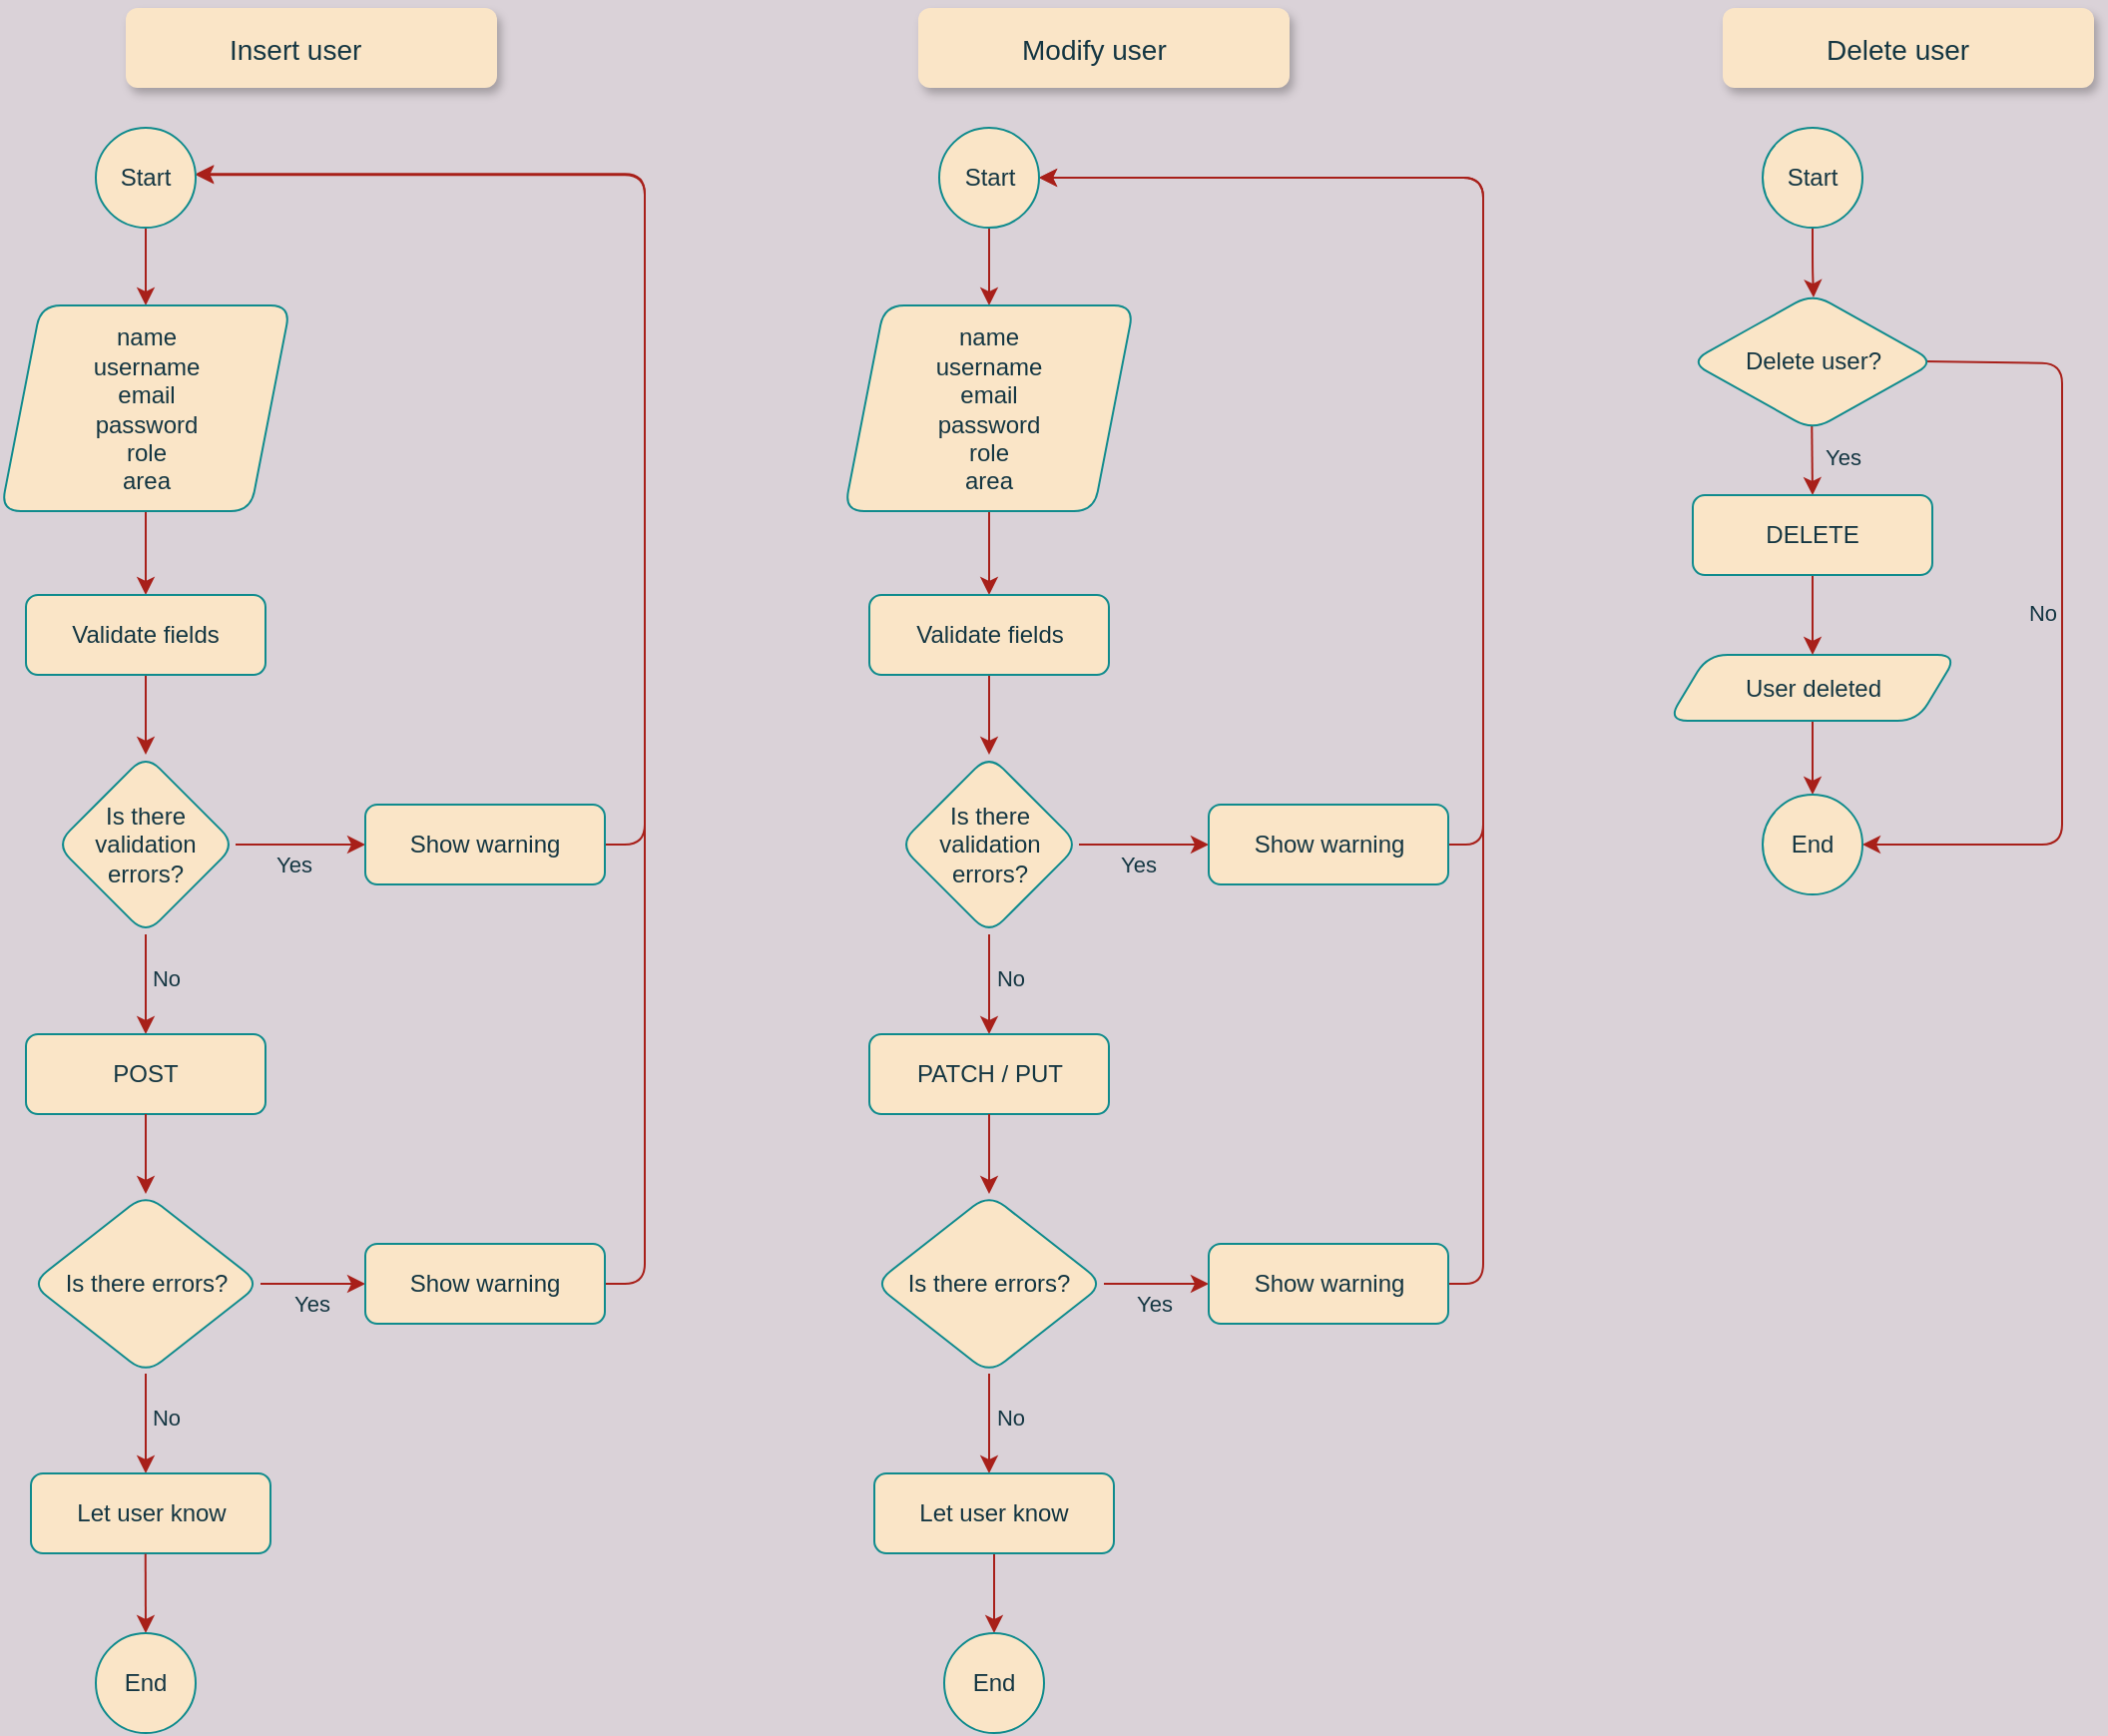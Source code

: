 <mxfile version="19.0.0" type="github">
  <diagram id="C5RBs43oDa-KdzZeNtuy" name="Page-1">
    <mxGraphModel dx="1718" dy="943" grid="0" gridSize="10" guides="1" tooltips="1" connect="1" arrows="1" fold="1" page="1" pageScale="1" pageWidth="1600" pageHeight="900" background="#DAD2D8" math="0" shadow="0">
      <root>
        <mxCell id="WIyWlLk6GJQsqaUBKTNV-0" />
        <mxCell id="WIyWlLk6GJQsqaUBKTNV-1" parent="WIyWlLk6GJQsqaUBKTNV-0" />
        <mxCell id="itAia5LglRaTX7GxaOuC-0" style="edgeStyle=orthogonalEdgeStyle;rounded=1;sketch=0;orthogonalLoop=1;jettySize=auto;html=1;exitX=0.5;exitY=1;exitDx=0;exitDy=0;entryX=0.5;entryY=0;entryDx=0;entryDy=0;fontColor=#143642;strokeColor=#A8201A;fillColor=#FAE5C7;labelBackgroundColor=#DAD2D8;" edge="1" parent="WIyWlLk6GJQsqaUBKTNV-1" source="itAia5LglRaTX7GxaOuC-50" target="itAia5LglRaTX7GxaOuC-3">
          <mxGeometry relative="1" as="geometry">
            <mxPoint x="110" y="136" as="sourcePoint" />
          </mxGeometry>
        </mxCell>
        <mxCell id="itAia5LglRaTX7GxaOuC-1" value="Insert user" style="fillColor=#FAE5C7;strokeColor=none;shadow=1;fontSize=14;align=left;spacingLeft=50;fontColor=#143642;rounded=1;sketch=0;" vertex="1" parent="WIyWlLk6GJQsqaUBKTNV-1">
          <mxGeometry x="100" y="26" width="186" height="40" as="geometry" />
        </mxCell>
        <mxCell id="itAia5LglRaTX7GxaOuC-2" value="" style="edgeStyle=orthogonalEdgeStyle;rounded=1;sketch=0;orthogonalLoop=1;jettySize=auto;html=1;fontColor=#143642;strokeColor=#A8201A;fillColor=#FAE5C7;labelBackgroundColor=#DAD2D8;" edge="1" parent="WIyWlLk6GJQsqaUBKTNV-1" source="itAia5LglRaTX7GxaOuC-3" target="itAia5LglRaTX7GxaOuC-5">
          <mxGeometry relative="1" as="geometry" />
        </mxCell>
        <mxCell id="itAia5LglRaTX7GxaOuC-3" value="&lt;div&gt;name&lt;/div&gt;&lt;div&gt;username&lt;/div&gt;&lt;div&gt;email&lt;/div&gt;&lt;div&gt;password&lt;/div&gt;&lt;div&gt;role&lt;/div&gt;&lt;div&gt;area&lt;br&gt;&lt;/div&gt;" style="shape=parallelogram;perimeter=parallelogramPerimeter;whiteSpace=wrap;html=1;fixedSize=1;rounded=1;sketch=0;fontColor=#143642;strokeColor=#0F8B8D;fillColor=#FAE5C7;" vertex="1" parent="WIyWlLk6GJQsqaUBKTNV-1">
          <mxGeometry x="37.5" y="175" width="145" height="103" as="geometry" />
        </mxCell>
        <mxCell id="itAia5LglRaTX7GxaOuC-4" value="" style="edgeStyle=orthogonalEdgeStyle;rounded=1;sketch=0;orthogonalLoop=1;jettySize=auto;html=1;fontColor=#143642;strokeColor=#A8201A;fillColor=#FAE5C7;labelBackgroundColor=#DAD2D8;" edge="1" parent="WIyWlLk6GJQsqaUBKTNV-1" source="itAia5LglRaTX7GxaOuC-5" target="itAia5LglRaTX7GxaOuC-10">
          <mxGeometry relative="1" as="geometry" />
        </mxCell>
        <mxCell id="itAia5LglRaTX7GxaOuC-5" value="Validate fields" style="whiteSpace=wrap;html=1;fillColor=#FAE5C7;strokeColor=#0F8B8D;fontColor=#143642;rounded=1;sketch=0;" vertex="1" parent="WIyWlLk6GJQsqaUBKTNV-1">
          <mxGeometry x="50" y="320" width="120" height="40" as="geometry" />
        </mxCell>
        <mxCell id="itAia5LglRaTX7GxaOuC-6" value="" style="edgeStyle=orthogonalEdgeStyle;rounded=1;sketch=0;orthogonalLoop=1;jettySize=auto;html=1;fontColor=#143642;strokeColor=#A8201A;fillColor=#FAE5C7;labelBackgroundColor=#DAD2D8;" edge="1" parent="WIyWlLk6GJQsqaUBKTNV-1" source="itAia5LglRaTX7GxaOuC-10" target="itAia5LglRaTX7GxaOuC-12">
          <mxGeometry relative="1" as="geometry" />
        </mxCell>
        <mxCell id="itAia5LglRaTX7GxaOuC-7" value="Yes" style="edgeLabel;align=center;verticalAlign=middle;resizable=0;points=[];fontColor=#143642;labelBackgroundColor=none;html=1;" vertex="1" connectable="0" parent="itAia5LglRaTX7GxaOuC-6">
          <mxGeometry x="-0.292" y="-1" relative="1" as="geometry">
            <mxPoint x="6" y="9" as="offset" />
          </mxGeometry>
        </mxCell>
        <mxCell id="itAia5LglRaTX7GxaOuC-8" value="" style="edgeStyle=orthogonalEdgeStyle;rounded=1;sketch=0;orthogonalLoop=1;jettySize=auto;html=1;fontColor=#143642;strokeColor=#A8201A;fillColor=#FAE5C7;labelBackgroundColor=#DAD2D8;" edge="1" parent="WIyWlLk6GJQsqaUBKTNV-1" source="itAia5LglRaTX7GxaOuC-10" target="itAia5LglRaTX7GxaOuC-13">
          <mxGeometry relative="1" as="geometry" />
        </mxCell>
        <mxCell id="itAia5LglRaTX7GxaOuC-9" value="No" style="edgeLabel;html=1;align=center;verticalAlign=middle;resizable=0;points=[];fontColor=#143642;labelBackgroundColor=none;" vertex="1" connectable="0" parent="itAia5LglRaTX7GxaOuC-8">
          <mxGeometry x="-0.131" y="-1" relative="1" as="geometry">
            <mxPoint x="11" as="offset" />
          </mxGeometry>
        </mxCell>
        <mxCell id="itAia5LglRaTX7GxaOuC-10" value="Is there validation errors?" style="rhombus;whiteSpace=wrap;html=1;fillColor=#FAE5C7;strokeColor=#0F8B8D;fontColor=#143642;rounded=1;sketch=0;" vertex="1" parent="WIyWlLk6GJQsqaUBKTNV-1">
          <mxGeometry x="65" y="400" width="90" height="90" as="geometry" />
        </mxCell>
        <mxCell id="itAia5LglRaTX7GxaOuC-11" style="edgeStyle=orthogonalEdgeStyle;rounded=1;sketch=0;orthogonalLoop=1;jettySize=auto;html=1;fontColor=#143642;strokeColor=#A8201A;fillColor=#FAE5C7;labelBackgroundColor=#DAD2D8;entryX=1.001;entryY=0.462;entryDx=0;entryDy=0;entryPerimeter=0;" edge="1" parent="WIyWlLk6GJQsqaUBKTNV-1" source="itAia5LglRaTX7GxaOuC-12" target="itAia5LglRaTX7GxaOuC-50">
          <mxGeometry relative="1" as="geometry">
            <mxPoint x="170" y="110" as="targetPoint" />
            <Array as="points">
              <mxPoint x="360" y="445" />
              <mxPoint x="360" y="109" />
            </Array>
          </mxGeometry>
        </mxCell>
        <mxCell id="itAia5LglRaTX7GxaOuC-12" value="Show warning" style="whiteSpace=wrap;html=1;fillColor=#FAE5C7;strokeColor=#0F8B8D;fontColor=#143642;rounded=1;sketch=0;" vertex="1" parent="WIyWlLk6GJQsqaUBKTNV-1">
          <mxGeometry x="220" y="425" width="120" height="40" as="geometry" />
        </mxCell>
        <mxCell id="itAia5LglRaTX7GxaOuC-13" value="POST " style="whiteSpace=wrap;html=1;fillColor=#FAE5C7;strokeColor=#0F8B8D;fontColor=#143642;rounded=1;sketch=0;" vertex="1" parent="WIyWlLk6GJQsqaUBKTNV-1">
          <mxGeometry x="50" y="540" width="120" height="40" as="geometry" />
        </mxCell>
        <mxCell id="itAia5LglRaTX7GxaOuC-14" value="" style="edgeStyle=orthogonalEdgeStyle;rounded=1;sketch=0;orthogonalLoop=1;jettySize=auto;html=1;fontColor=#143642;strokeColor=#A8201A;fillColor=#FAE5C7;labelBackgroundColor=#DAD2D8;exitX=0.5;exitY=1;exitDx=0;exitDy=0;" edge="1" parent="WIyWlLk6GJQsqaUBKTNV-1" source="itAia5LglRaTX7GxaOuC-13" target="itAia5LglRaTX7GxaOuC-19">
          <mxGeometry relative="1" as="geometry">
            <mxPoint x="110" y="590" as="sourcePoint" />
          </mxGeometry>
        </mxCell>
        <mxCell id="itAia5LglRaTX7GxaOuC-15" value="" style="edgeStyle=orthogonalEdgeStyle;rounded=1;sketch=0;orthogonalLoop=1;jettySize=auto;html=1;fontColor=#143642;strokeColor=#A8201A;fillColor=#FAE5C7;labelBackgroundColor=#DAD2D8;" edge="1" parent="WIyWlLk6GJQsqaUBKTNV-1" source="itAia5LglRaTX7GxaOuC-19">
          <mxGeometry relative="1" as="geometry">
            <mxPoint x="220" y="665" as="targetPoint" />
          </mxGeometry>
        </mxCell>
        <mxCell id="itAia5LglRaTX7GxaOuC-16" value="Yes" style="edgeLabel;align=center;verticalAlign=middle;resizable=0;points=[];fontColor=#143642;labelBackgroundColor=none;html=1;" vertex="1" connectable="0" parent="itAia5LglRaTX7GxaOuC-15">
          <mxGeometry x="-0.292" y="-1" relative="1" as="geometry">
            <mxPoint x="6" y="9" as="offset" />
          </mxGeometry>
        </mxCell>
        <mxCell id="itAia5LglRaTX7GxaOuC-17" value="" style="edgeStyle=orthogonalEdgeStyle;rounded=1;sketch=0;orthogonalLoop=1;jettySize=auto;html=1;fontColor=#143642;strokeColor=#A8201A;fillColor=#FAE5C7;labelBackgroundColor=#DAD2D8;" edge="1" parent="WIyWlLk6GJQsqaUBKTNV-1" source="itAia5LglRaTX7GxaOuC-19">
          <mxGeometry relative="1" as="geometry">
            <mxPoint x="110" y="760" as="targetPoint" />
          </mxGeometry>
        </mxCell>
        <mxCell id="itAia5LglRaTX7GxaOuC-18" value="No" style="edgeLabel;html=1;align=center;verticalAlign=middle;resizable=0;points=[];fontColor=#143642;labelBackgroundColor=none;" vertex="1" connectable="0" parent="itAia5LglRaTX7GxaOuC-17">
          <mxGeometry x="-0.131" y="-1" relative="1" as="geometry">
            <mxPoint x="11" as="offset" />
          </mxGeometry>
        </mxCell>
        <mxCell id="itAia5LglRaTX7GxaOuC-19" value="Is there errors?" style="rhombus;whiteSpace=wrap;html=1;fillColor=#FAE5C7;strokeColor=#0F8B8D;fontColor=#143642;rounded=1;sketch=0;" vertex="1" parent="WIyWlLk6GJQsqaUBKTNV-1">
          <mxGeometry x="52.5" y="620" width="115" height="90" as="geometry" />
        </mxCell>
        <mxCell id="itAia5LglRaTX7GxaOuC-20" style="edgeStyle=orthogonalEdgeStyle;curved=0;rounded=1;sketch=0;orthogonalLoop=1;jettySize=auto;html=1;fontColor=#143642;strokeColor=#A8201A;fillColor=#FAE5C7;entryX=1.001;entryY=0.472;entryDx=0;entryDy=0;entryPerimeter=0;" edge="1" parent="WIyWlLk6GJQsqaUBKTNV-1" source="itAia5LglRaTX7GxaOuC-21" target="itAia5LglRaTX7GxaOuC-50">
          <mxGeometry relative="1" as="geometry">
            <mxPoint x="150" y="110" as="targetPoint" />
            <Array as="points">
              <mxPoint x="360" y="665" />
              <mxPoint x="360" y="110" />
            </Array>
          </mxGeometry>
        </mxCell>
        <mxCell id="itAia5LglRaTX7GxaOuC-21" value="Show warning" style="whiteSpace=wrap;html=1;fillColor=#FAE5C7;strokeColor=#0F8B8D;fontColor=#143642;rounded=1;sketch=0;" vertex="1" parent="WIyWlLk6GJQsqaUBKTNV-1">
          <mxGeometry x="220" y="645" width="120" height="40" as="geometry" />
        </mxCell>
        <mxCell id="itAia5LglRaTX7GxaOuC-22" value="Let user know" style="whiteSpace=wrap;html=1;fillColor=#FAE5C7;strokeColor=#0F8B8D;fontColor=#143642;rounded=1;sketch=0;" vertex="1" parent="WIyWlLk6GJQsqaUBKTNV-1">
          <mxGeometry x="52.5" y="760" width="120" height="40" as="geometry" />
        </mxCell>
        <mxCell id="itAia5LglRaTX7GxaOuC-23" value="Modify user" style="fillColor=#FAE5C7;strokeColor=none;shadow=1;fontSize=14;align=left;spacingLeft=50;fontColor=#143642;rounded=1;sketch=0;" vertex="1" parent="WIyWlLk6GJQsqaUBKTNV-1">
          <mxGeometry x="497" y="26" width="186" height="40" as="geometry" />
        </mxCell>
        <mxCell id="itAia5LglRaTX7GxaOuC-24" style="edgeStyle=orthogonalEdgeStyle;rounded=1;sketch=0;orthogonalLoop=1;jettySize=auto;html=1;exitX=0.5;exitY=1;exitDx=0;exitDy=0;entryX=0.5;entryY=0;entryDx=0;entryDy=0;fontColor=#143642;strokeColor=#A8201A;fillColor=#FAE5C7;labelBackgroundColor=#DAD2D8;" edge="1" parent="WIyWlLk6GJQsqaUBKTNV-1" source="itAia5LglRaTX7GxaOuC-48" target="itAia5LglRaTX7GxaOuC-26">
          <mxGeometry relative="1" as="geometry">
            <mxPoint x="532.5" y="136" as="sourcePoint" />
          </mxGeometry>
        </mxCell>
        <mxCell id="itAia5LglRaTX7GxaOuC-25" value="" style="edgeStyle=orthogonalEdgeStyle;rounded=1;sketch=0;orthogonalLoop=1;jettySize=auto;html=1;fontColor=#143642;strokeColor=#A8201A;fillColor=#FAE5C7;labelBackgroundColor=#DAD2D8;" edge="1" parent="WIyWlLk6GJQsqaUBKTNV-1" source="itAia5LglRaTX7GxaOuC-26" target="itAia5LglRaTX7GxaOuC-28">
          <mxGeometry relative="1" as="geometry" />
        </mxCell>
        <mxCell id="itAia5LglRaTX7GxaOuC-26" value="&lt;div&gt;name&lt;/div&gt;&lt;div&gt;username&lt;/div&gt;&lt;div&gt;email&lt;/div&gt;&lt;div&gt;password&lt;/div&gt;&lt;div&gt;role&lt;/div&gt;&lt;div&gt;area&lt;br&gt;&lt;/div&gt;" style="shape=parallelogram;perimeter=parallelogramPerimeter;whiteSpace=wrap;html=1;fixedSize=1;rounded=1;sketch=0;fontColor=#143642;strokeColor=#0F8B8D;fillColor=#FAE5C7;" vertex="1" parent="WIyWlLk6GJQsqaUBKTNV-1">
          <mxGeometry x="460" y="175" width="145" height="103" as="geometry" />
        </mxCell>
        <mxCell id="itAia5LglRaTX7GxaOuC-27" value="" style="edgeStyle=orthogonalEdgeStyle;rounded=1;sketch=0;orthogonalLoop=1;jettySize=auto;html=1;fontColor=#143642;strokeColor=#A8201A;fillColor=#FAE5C7;labelBackgroundColor=#DAD2D8;" edge="1" parent="WIyWlLk6GJQsqaUBKTNV-1" source="itAia5LglRaTX7GxaOuC-28" target="itAia5LglRaTX7GxaOuC-33">
          <mxGeometry relative="1" as="geometry" />
        </mxCell>
        <mxCell id="itAia5LglRaTX7GxaOuC-28" value="Validate fields" style="whiteSpace=wrap;html=1;fillColor=#FAE5C7;strokeColor=#0F8B8D;fontColor=#143642;rounded=1;sketch=0;" vertex="1" parent="WIyWlLk6GJQsqaUBKTNV-1">
          <mxGeometry x="472.5" y="320" width="120" height="40" as="geometry" />
        </mxCell>
        <mxCell id="itAia5LglRaTX7GxaOuC-29" value="" style="edgeStyle=orthogonalEdgeStyle;rounded=1;sketch=0;orthogonalLoop=1;jettySize=auto;html=1;fontColor=#143642;strokeColor=#A8201A;fillColor=#FAE5C7;labelBackgroundColor=#DAD2D8;" edge="1" parent="WIyWlLk6GJQsqaUBKTNV-1" source="itAia5LglRaTX7GxaOuC-33" target="itAia5LglRaTX7GxaOuC-35">
          <mxGeometry relative="1" as="geometry" />
        </mxCell>
        <mxCell id="itAia5LglRaTX7GxaOuC-30" value="Yes" style="edgeLabel;align=center;verticalAlign=middle;resizable=0;points=[];fontColor=#143642;labelBackgroundColor=none;html=1;" vertex="1" connectable="0" parent="itAia5LglRaTX7GxaOuC-29">
          <mxGeometry x="-0.292" y="-1" relative="1" as="geometry">
            <mxPoint x="6" y="9" as="offset" />
          </mxGeometry>
        </mxCell>
        <mxCell id="itAia5LglRaTX7GxaOuC-31" value="" style="edgeStyle=orthogonalEdgeStyle;rounded=1;sketch=0;orthogonalLoop=1;jettySize=auto;html=1;fontColor=#143642;strokeColor=#A8201A;fillColor=#FAE5C7;labelBackgroundColor=#DAD2D8;" edge="1" parent="WIyWlLk6GJQsqaUBKTNV-1" source="itAia5LglRaTX7GxaOuC-33" target="itAia5LglRaTX7GxaOuC-36">
          <mxGeometry relative="1" as="geometry" />
        </mxCell>
        <mxCell id="itAia5LglRaTX7GxaOuC-32" value="No" style="edgeLabel;html=1;align=center;verticalAlign=middle;resizable=0;points=[];fontColor=#143642;labelBackgroundColor=none;" vertex="1" connectable="0" parent="itAia5LglRaTX7GxaOuC-31">
          <mxGeometry x="-0.131" y="-1" relative="1" as="geometry">
            <mxPoint x="11" as="offset" />
          </mxGeometry>
        </mxCell>
        <mxCell id="itAia5LglRaTX7GxaOuC-33" value="Is there validation errors?" style="rhombus;whiteSpace=wrap;html=1;fillColor=#FAE5C7;strokeColor=#0F8B8D;fontColor=#143642;rounded=1;sketch=0;" vertex="1" parent="WIyWlLk6GJQsqaUBKTNV-1">
          <mxGeometry x="487.5" y="400" width="90" height="90" as="geometry" />
        </mxCell>
        <mxCell id="itAia5LglRaTX7GxaOuC-34" style="edgeStyle=orthogonalEdgeStyle;curved=0;rounded=1;sketch=0;orthogonalLoop=1;jettySize=auto;html=1;entryX=1;entryY=0.5;entryDx=0;entryDy=0;fontColor=#143642;strokeColor=#A8201A;fillColor=#FAE5C7;" edge="1" parent="WIyWlLk6GJQsqaUBKTNV-1" source="itAia5LglRaTX7GxaOuC-35" target="itAia5LglRaTX7GxaOuC-48">
          <mxGeometry relative="1" as="geometry">
            <Array as="points">
              <mxPoint x="780" y="445" />
              <mxPoint x="780" y="111" />
            </Array>
          </mxGeometry>
        </mxCell>
        <mxCell id="itAia5LglRaTX7GxaOuC-35" value="Show warning" style="whiteSpace=wrap;html=1;fillColor=#FAE5C7;strokeColor=#0F8B8D;fontColor=#143642;rounded=1;sketch=0;" vertex="1" parent="WIyWlLk6GJQsqaUBKTNV-1">
          <mxGeometry x="642.5" y="425" width="120" height="40" as="geometry" />
        </mxCell>
        <mxCell id="itAia5LglRaTX7GxaOuC-36" value="PATCH / PUT" style="whiteSpace=wrap;html=1;fillColor=#FAE5C7;strokeColor=#0F8B8D;fontColor=#143642;rounded=1;sketch=0;" vertex="1" parent="WIyWlLk6GJQsqaUBKTNV-1">
          <mxGeometry x="472.5" y="540" width="120" height="40" as="geometry" />
        </mxCell>
        <mxCell id="itAia5LglRaTX7GxaOuC-37" value="" style="edgeStyle=orthogonalEdgeStyle;rounded=1;sketch=0;orthogonalLoop=1;jettySize=auto;html=1;fontColor=#143642;strokeColor=#A8201A;fillColor=#FAE5C7;labelBackgroundColor=#DAD2D8;exitX=0.5;exitY=1;exitDx=0;exitDy=0;" edge="1" parent="WIyWlLk6GJQsqaUBKTNV-1" source="itAia5LglRaTX7GxaOuC-36" target="itAia5LglRaTX7GxaOuC-42">
          <mxGeometry relative="1" as="geometry">
            <mxPoint x="532.5" y="590" as="sourcePoint" />
          </mxGeometry>
        </mxCell>
        <mxCell id="itAia5LglRaTX7GxaOuC-38" value="" style="edgeStyle=orthogonalEdgeStyle;rounded=1;sketch=0;orthogonalLoop=1;jettySize=auto;html=1;fontColor=#143642;strokeColor=#A8201A;fillColor=#FAE5C7;labelBackgroundColor=#DAD2D8;" edge="1" parent="WIyWlLk6GJQsqaUBKTNV-1" source="itAia5LglRaTX7GxaOuC-42">
          <mxGeometry relative="1" as="geometry">
            <mxPoint x="642.5" y="665" as="targetPoint" />
          </mxGeometry>
        </mxCell>
        <mxCell id="itAia5LglRaTX7GxaOuC-39" value="Yes" style="edgeLabel;align=center;verticalAlign=middle;resizable=0;points=[];fontColor=#143642;labelBackgroundColor=none;html=1;" vertex="1" connectable="0" parent="itAia5LglRaTX7GxaOuC-38">
          <mxGeometry x="-0.292" y="-1" relative="1" as="geometry">
            <mxPoint x="6" y="9" as="offset" />
          </mxGeometry>
        </mxCell>
        <mxCell id="itAia5LglRaTX7GxaOuC-40" value="" style="edgeStyle=orthogonalEdgeStyle;rounded=1;sketch=0;orthogonalLoop=1;jettySize=auto;html=1;fontColor=#143642;strokeColor=#A8201A;fillColor=#FAE5C7;labelBackgroundColor=#DAD2D8;" edge="1" parent="WIyWlLk6GJQsqaUBKTNV-1" source="itAia5LglRaTX7GxaOuC-42">
          <mxGeometry relative="1" as="geometry">
            <mxPoint x="532.5" y="760" as="targetPoint" />
          </mxGeometry>
        </mxCell>
        <mxCell id="itAia5LglRaTX7GxaOuC-41" value="No" style="edgeLabel;html=1;align=center;verticalAlign=middle;resizable=0;points=[];fontColor=#143642;labelBackgroundColor=none;" vertex="1" connectable="0" parent="itAia5LglRaTX7GxaOuC-40">
          <mxGeometry x="-0.131" y="-1" relative="1" as="geometry">
            <mxPoint x="11" as="offset" />
          </mxGeometry>
        </mxCell>
        <mxCell id="itAia5LglRaTX7GxaOuC-42" value="Is there errors?" style="rhombus;whiteSpace=wrap;html=1;fillColor=#FAE5C7;strokeColor=#0F8B8D;fontColor=#143642;rounded=1;sketch=0;" vertex="1" parent="WIyWlLk6GJQsqaUBKTNV-1">
          <mxGeometry x="475" y="620" width="115" height="90" as="geometry" />
        </mxCell>
        <mxCell id="itAia5LglRaTX7GxaOuC-43" style="edgeStyle=orthogonalEdgeStyle;curved=0;rounded=1;sketch=0;orthogonalLoop=1;jettySize=auto;html=1;entryX=1;entryY=0.5;entryDx=0;entryDy=0;fontColor=#143642;strokeColor=#A8201A;fillColor=#FAE5C7;" edge="1" parent="WIyWlLk6GJQsqaUBKTNV-1" source="itAia5LglRaTX7GxaOuC-44" target="itAia5LglRaTX7GxaOuC-48">
          <mxGeometry relative="1" as="geometry">
            <Array as="points">
              <mxPoint x="780" y="665" />
              <mxPoint x="780" y="111" />
            </Array>
          </mxGeometry>
        </mxCell>
        <mxCell id="itAia5LglRaTX7GxaOuC-44" value="Show warning" style="whiteSpace=wrap;html=1;fillColor=#FAE5C7;strokeColor=#0F8B8D;fontColor=#143642;rounded=1;sketch=0;" vertex="1" parent="WIyWlLk6GJQsqaUBKTNV-1">
          <mxGeometry x="642.5" y="645" width="120" height="40" as="geometry" />
        </mxCell>
        <mxCell id="itAia5LglRaTX7GxaOuC-45" style="edgeStyle=orthogonalEdgeStyle;curved=0;rounded=1;sketch=0;orthogonalLoop=1;jettySize=auto;html=1;exitX=0.5;exitY=1;exitDx=0;exitDy=0;entryX=0.5;entryY=0;entryDx=0;entryDy=0;fontColor=#143642;strokeColor=#A8201A;fillColor=#FAE5C7;" edge="1" parent="WIyWlLk6GJQsqaUBKTNV-1" source="itAia5LglRaTX7GxaOuC-46" target="itAia5LglRaTX7GxaOuC-49">
          <mxGeometry relative="1" as="geometry" />
        </mxCell>
        <mxCell id="itAia5LglRaTX7GxaOuC-46" value="Let user know" style="whiteSpace=wrap;html=1;fillColor=#FAE5C7;strokeColor=#0F8B8D;fontColor=#143642;rounded=1;sketch=0;" vertex="1" parent="WIyWlLk6GJQsqaUBKTNV-1">
          <mxGeometry x="475" y="760" width="120" height="40" as="geometry" />
        </mxCell>
        <mxCell id="itAia5LglRaTX7GxaOuC-47" value="Delete user" style="fillColor=#FAE5C7;strokeColor=none;shadow=1;fontSize=14;align=left;spacingLeft=50;fontColor=#143642;rounded=1;sketch=0;" vertex="1" parent="WIyWlLk6GJQsqaUBKTNV-1">
          <mxGeometry x="900" y="26" width="186" height="40" as="geometry" />
        </mxCell>
        <mxCell id="itAia5LglRaTX7GxaOuC-48" value="Start" style="ellipse;whiteSpace=wrap;html=1;rounded=0;sketch=0;fontColor=#143642;strokeColor=#0F8B8D;fillColor=#FAE5C7;" vertex="1" parent="WIyWlLk6GJQsqaUBKTNV-1">
          <mxGeometry x="507.5" y="86" width="50" height="50" as="geometry" />
        </mxCell>
        <mxCell id="itAia5LglRaTX7GxaOuC-49" value="End" style="ellipse;whiteSpace=wrap;html=1;rounded=0;sketch=0;fontColor=#143642;strokeColor=#0F8B8D;fillColor=#FAE5C7;" vertex="1" parent="WIyWlLk6GJQsqaUBKTNV-1">
          <mxGeometry x="510" y="840" width="50" height="50" as="geometry" />
        </mxCell>
        <mxCell id="itAia5LglRaTX7GxaOuC-50" value="Start" style="ellipse;whiteSpace=wrap;html=1;rounded=0;sketch=0;fontColor=#143642;strokeColor=#0F8B8D;fillColor=#FAE5C7;" vertex="1" parent="WIyWlLk6GJQsqaUBKTNV-1">
          <mxGeometry x="85" y="86" width="50" height="50" as="geometry" />
        </mxCell>
        <mxCell id="itAia5LglRaTX7GxaOuC-51" style="edgeStyle=orthogonalEdgeStyle;curved=0;rounded=1;sketch=0;orthogonalLoop=1;jettySize=auto;html=1;entryX=0.5;entryY=0;entryDx=0;entryDy=0;fontColor=#143642;strokeColor=#A8201A;fillColor=#FAE5C7;exitX=0.478;exitY=1.006;exitDx=0;exitDy=0;exitPerimeter=0;" edge="1" parent="WIyWlLk6GJQsqaUBKTNV-1" source="itAia5LglRaTX7GxaOuC-22" target="itAia5LglRaTX7GxaOuC-52">
          <mxGeometry relative="1" as="geometry">
            <mxPoint x="110" y="810" as="sourcePoint" />
          </mxGeometry>
        </mxCell>
        <mxCell id="itAia5LglRaTX7GxaOuC-52" value="End" style="ellipse;whiteSpace=wrap;html=1;rounded=0;sketch=0;fontColor=#143642;strokeColor=#0F8B8D;fillColor=#FAE5C7;" vertex="1" parent="WIyWlLk6GJQsqaUBKTNV-1">
          <mxGeometry x="85" y="840" width="50" height="50" as="geometry" />
        </mxCell>
        <mxCell id="itAia5LglRaTX7GxaOuC-53" style="edgeStyle=orthogonalEdgeStyle;curved=0;rounded=1;sketch=0;orthogonalLoop=1;jettySize=auto;html=1;entryX=0.504;entryY=0.03;entryDx=0;entryDy=0;fontColor=#143642;strokeColor=#A8201A;fillColor=#FAE5C7;entryPerimeter=0;" edge="1" parent="WIyWlLk6GJQsqaUBKTNV-1" source="itAia5LglRaTX7GxaOuC-54" target="itAia5LglRaTX7GxaOuC-59">
          <mxGeometry relative="1" as="geometry">
            <mxPoint x="945" y="175" as="targetPoint" />
          </mxGeometry>
        </mxCell>
        <mxCell id="itAia5LglRaTX7GxaOuC-54" value="Start" style="ellipse;whiteSpace=wrap;html=1;rounded=0;sketch=0;fontColor=#143642;strokeColor=#0F8B8D;fillColor=#FAE5C7;" vertex="1" parent="WIyWlLk6GJQsqaUBKTNV-1">
          <mxGeometry x="920" y="86" width="50" height="50" as="geometry" />
        </mxCell>
        <mxCell id="itAia5LglRaTX7GxaOuC-55" value="" style="edgeStyle=orthogonalEdgeStyle;rounded=1;sketch=0;orthogonalLoop=1;jettySize=auto;html=1;fontColor=#143642;strokeColor=#A8201A;fillColor=#FAE5C7;labelBackgroundColor=#DAD2D8;exitX=0.953;exitY=0.497;exitDx=0;exitDy=0;exitPerimeter=0;entryX=1;entryY=0.5;entryDx=0;entryDy=0;" edge="1" parent="WIyWlLk6GJQsqaUBKTNV-1" source="itAia5LglRaTX7GxaOuC-59" target="itAia5LglRaTX7GxaOuC-64">
          <mxGeometry relative="1" as="geometry">
            <mxPoint x="1060" y="216" as="targetPoint" />
            <Array as="points">
              <mxPoint x="1070" y="204" />
              <mxPoint x="1070" y="445" />
            </Array>
          </mxGeometry>
        </mxCell>
        <mxCell id="itAia5LglRaTX7GxaOuC-56" value="No" style="edgeLabel;align=center;verticalAlign=middle;resizable=0;points=[];fontColor=#143642;labelBackgroundColor=none;html=1;" vertex="1" connectable="0" parent="itAia5LglRaTX7GxaOuC-55">
          <mxGeometry x="-0.292" y="-1" relative="1" as="geometry">
            <mxPoint x="-9" y="49" as="offset" />
          </mxGeometry>
        </mxCell>
        <mxCell id="itAia5LglRaTX7GxaOuC-57" value="" style="edgeStyle=orthogonalEdgeStyle;rounded=1;sketch=0;orthogonalLoop=1;jettySize=auto;html=1;fontColor=#143642;strokeColor=#A8201A;fillColor=#FAE5C7;labelBackgroundColor=#DAD2D8;exitX=0.497;exitY=0.961;exitDx=0;exitDy=0;exitPerimeter=0;entryX=0.5;entryY=0;entryDx=0;entryDy=0;" edge="1" parent="WIyWlLk6GJQsqaUBKTNV-1" source="itAia5LglRaTX7GxaOuC-59" target="itAia5LglRaTX7GxaOuC-63">
          <mxGeometry relative="1" as="geometry">
            <mxPoint x="945" y="300" as="targetPoint" />
            <mxPoint x="945" y="260" as="sourcePoint" />
          </mxGeometry>
        </mxCell>
        <mxCell id="itAia5LglRaTX7GxaOuC-58" value="Yes" style="edgeLabel;html=1;align=center;verticalAlign=middle;resizable=0;points=[];fontColor=#143642;labelBackgroundColor=none;" vertex="1" connectable="0" parent="itAia5LglRaTX7GxaOuC-57">
          <mxGeometry x="-0.131" y="-1" relative="1" as="geometry">
            <mxPoint x="16" as="offset" />
          </mxGeometry>
        </mxCell>
        <mxCell id="itAia5LglRaTX7GxaOuC-59" value="Delete user?" style="rhombus;whiteSpace=wrap;html=1;fillColor=#FAE5C7;strokeColor=#0F8B8D;fontColor=#143642;rounded=1;sketch=0;" vertex="1" parent="WIyWlLk6GJQsqaUBKTNV-1">
          <mxGeometry x="883.5" y="169" width="123" height="68.5" as="geometry" />
        </mxCell>
        <mxCell id="itAia5LglRaTX7GxaOuC-60" style="edgeStyle=orthogonalEdgeStyle;curved=0;rounded=1;sketch=0;orthogonalLoop=1;jettySize=auto;html=1;exitX=0.5;exitY=1;exitDx=0;exitDy=0;entryX=0.5;entryY=0;entryDx=0;entryDy=0;fontColor=#143642;strokeColor=#A8201A;fillColor=#FAE5C7;" edge="1" parent="WIyWlLk6GJQsqaUBKTNV-1" source="itAia5LglRaTX7GxaOuC-61" target="itAia5LglRaTX7GxaOuC-64">
          <mxGeometry relative="1" as="geometry" />
        </mxCell>
        <mxCell id="itAia5LglRaTX7GxaOuC-61" value="User deleted" style="shape=parallelogram;perimeter=parallelogramPerimeter;whiteSpace=wrap;html=1;fixedSize=1;rounded=1;sketch=0;fontColor=#143642;strokeColor=#0F8B8D;fillColor=#FAE5C7;" vertex="1" parent="WIyWlLk6GJQsqaUBKTNV-1">
          <mxGeometry x="872.5" y="350" width="145" height="33" as="geometry" />
        </mxCell>
        <mxCell id="itAia5LglRaTX7GxaOuC-62" style="edgeStyle=orthogonalEdgeStyle;curved=0;rounded=1;sketch=0;orthogonalLoop=1;jettySize=auto;html=1;entryX=0.5;entryY=0;entryDx=0;entryDy=0;fontColor=#143642;strokeColor=#A8201A;fillColor=#FAE5C7;" edge="1" parent="WIyWlLk6GJQsqaUBKTNV-1" source="itAia5LglRaTX7GxaOuC-63" target="itAia5LglRaTX7GxaOuC-61">
          <mxGeometry relative="1" as="geometry" />
        </mxCell>
        <mxCell id="itAia5LglRaTX7GxaOuC-63" value="DELETE" style="whiteSpace=wrap;html=1;fillColor=#FAE5C7;strokeColor=#0F8B8D;fontColor=#143642;rounded=1;sketch=0;" vertex="1" parent="WIyWlLk6GJQsqaUBKTNV-1">
          <mxGeometry x="885" y="270" width="120" height="40" as="geometry" />
        </mxCell>
        <mxCell id="itAia5LglRaTX7GxaOuC-64" value="End" style="ellipse;whiteSpace=wrap;html=1;rounded=0;sketch=0;fontColor=#143642;strokeColor=#0F8B8D;fillColor=#FAE5C7;" vertex="1" parent="WIyWlLk6GJQsqaUBKTNV-1">
          <mxGeometry x="920" y="420" width="50" height="50" as="geometry" />
        </mxCell>
      </root>
    </mxGraphModel>
  </diagram>
</mxfile>
